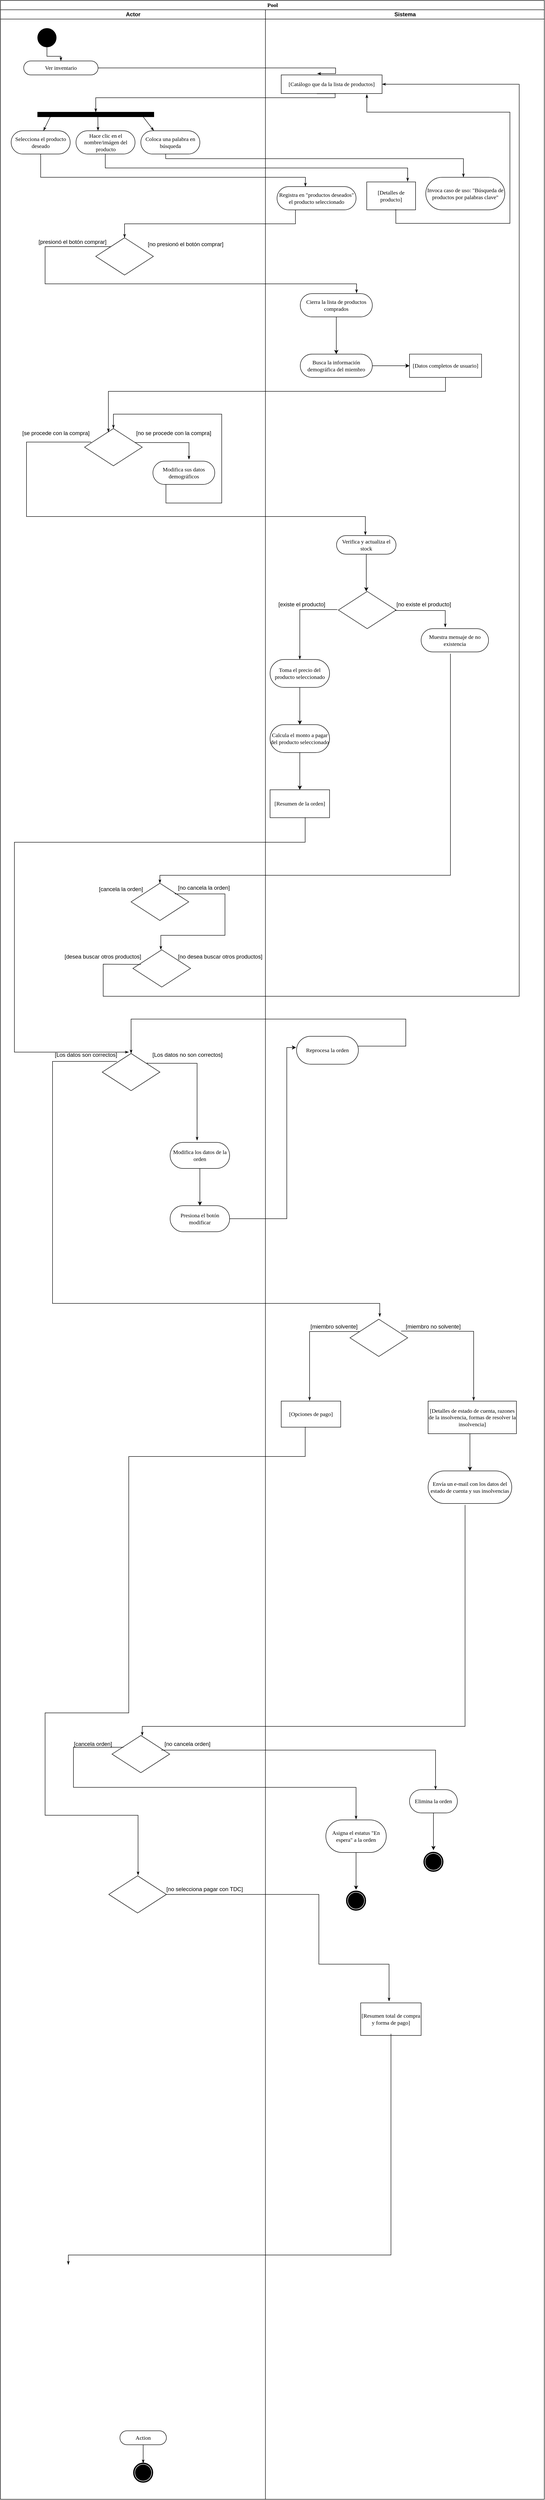 <mxfile version="10.6.8" type="github"><diagram name="Diagrama de actividades" id="0783ab3e-0a74-02c8-0abd-f7b4e66b4bec"><mxGraphModel dx="800" dy="467" grid="1" gridSize="10" guides="1" tooltips="1" connect="1" arrows="1" fold="1" page="1" pageScale="1" pageWidth="850" pageHeight="1100" background="#ffffff" math="0" shadow="0"><root><mxCell id="0"/><mxCell id="1" parent="0"/><mxCell id="1c1d494c118603dd-1" value="Pool" style="swimlane;html=1;childLayout=stackLayout;startSize=20;rounded=0;shadow=0;comic=0;labelBackgroundColor=none;strokeColor=#000000;strokeWidth=1;fillColor=#ffffff;fontFamily=Verdana;fontSize=12;fontColor=#000000;align=center;" parent="1" vertex="1"><mxGeometry x="35" y="20" width="1170" height="5370" as="geometry"/></mxCell><mxCell id="1c1d494c118603dd-28" style="edgeStyle=orthogonalEdgeStyle;rounded=0;html=1;labelBackgroundColor=none;startArrow=none;startFill=0;startSize=5;endArrow=classicThin;endFill=1;endSize=5;jettySize=auto;orthogonalLoop=1;strokeColor=#000000;strokeWidth=1;fontFamily=Verdana;fontSize=12;fontColor=#000000;entryX=0.357;entryY=-0.073;entryDx=0;entryDy=0;entryPerimeter=0;" parent="1c1d494c118603dd-1" source="60571a20871a0731-8" target="3Vn1t5W2pNVtpaapXABg-59" edge="1"><mxGeometry relative="1" as="geometry"><Array as="points"><mxPoint x="721" y="145"/></Array><mxPoint x="505" y="160" as="targetPoint"/></mxGeometry></mxCell><mxCell id="3Vn1t5W2pNVtpaapXABg-62" style="edgeStyle=orthogonalEdgeStyle;rounded=0;html=1;labelBackgroundColor=none;startArrow=none;startFill=0;startSize=5;endArrow=classicThin;endFill=1;endSize=5;jettySize=auto;orthogonalLoop=1;strokeColor=#000000;strokeWidth=1;fontFamily=Verdana;fontSize=12;fontColor=#000000;exitX=0.354;exitY=1.006;exitDx=0;exitDy=0;exitPerimeter=0;entryX=0.5;entryY=0;entryDx=0;entryDy=0;entryPerimeter=0;" edge="1" parent="1c1d494c118603dd-1" source="3Vn1t5W2pNVtpaapXABg-59" target="3Vn1t5W2pNVtpaapXABg-83"><mxGeometry relative="1" as="geometry"><mxPoint x="360" y="200" as="sourcePoint"/><mxPoint x="205" y="229" as="targetPoint"/><Array as="points"><mxPoint x="720" y="209"/><mxPoint x="205" y="209"/></Array></mxGeometry></mxCell><mxCell id="3Vn1t5W2pNVtpaapXABg-92" style="edgeStyle=orthogonalEdgeStyle;rounded=0;html=1;labelBackgroundColor=none;startArrow=none;startFill=0;startSize=5;endArrow=classicThin;endFill=1;endSize=5;jettySize=auto;orthogonalLoop=1;strokeColor=#000000;strokeWidth=1;fontFamily=Verdana;fontSize=12;fontColor=#000000;exitX=0.5;exitY=1;exitDx=0;exitDy=0;" edge="1" parent="1c1d494c118603dd-1" source="3Vn1t5W2pNVtpaapXABg-88"><mxGeometry relative="1" as="geometry"><Array as="points"><mxPoint x="86" y="380"/><mxPoint x="656" y="380"/></Array><mxPoint x="86" y="369.265" as="sourcePoint"/><mxPoint x="656" y="400" as="targetPoint"/></mxGeometry></mxCell><mxCell id="1c1d494c118603dd-4" value="Actor" style="swimlane;html=1;startSize=20;" parent="1c1d494c118603dd-1" vertex="1"><mxGeometry y="20" width="570" height="5350" as="geometry"/></mxCell><mxCell id="1c1d494c118603dd-27" style="edgeStyle=orthogonalEdgeStyle;rounded=0;html=1;labelBackgroundColor=none;startArrow=none;startFill=0;startSize=5;endArrow=classicThin;endFill=1;endSize=5;jettySize=auto;orthogonalLoop=1;strokeColor=#000000;strokeWidth=1;fontFamily=Verdana;fontSize=12;fontColor=#000000;" parent="1c1d494c118603dd-4" source="60571a20871a0731-4" target="60571a20871a0731-8" edge="1"><mxGeometry relative="1" as="geometry"/></mxCell><mxCell id="60571a20871a0731-4" value="" style="ellipse;whiteSpace=wrap;html=1;rounded=0;shadow=0;comic=0;labelBackgroundColor=none;strokeColor=#000000;strokeWidth=1;fillColor=#000000;fontFamily=Verdana;fontSize=12;fontColor=#000000;align=center;" parent="1c1d494c118603dd-4" vertex="1"><mxGeometry x="80" y="40" width="40" height="40" as="geometry"/></mxCell><mxCell id="60571a20871a0731-8" value="Ver inventario" style="rounded=1;whiteSpace=wrap;html=1;shadow=0;comic=0;labelBackgroundColor=none;strokeColor=#000000;strokeWidth=1;fillColor=#ffffff;fontFamily=Verdana;fontSize=12;fontColor=#000000;align=center;arcSize=50;" parent="1c1d494c118603dd-4" vertex="1"><mxGeometry x="50" y="110" width="160" height="30" as="geometry"/></mxCell><mxCell id="3Vn1t5W2pNVtpaapXABg-83" value="" style="whiteSpace=wrap;html=1;rounded=0;shadow=0;comic=0;labelBackgroundColor=none;strokeColor=#000000;strokeWidth=1;fillColor=#000000;fontFamily=Verdana;fontSize=12;fontColor=#000000;align=center;rotation=0;" vertex="1" parent="1c1d494c118603dd-4"><mxGeometry x="80" y="220" width="250" height="10" as="geometry"/></mxCell><mxCell id="3Vn1t5W2pNVtpaapXABg-85" style="edgeStyle=none;rounded=0;html=1;labelBackgroundColor=none;startArrow=none;startFill=0;startSize=5;endArrow=classicThin;endFill=1;endSize=5;jettySize=auto;orthogonalLoop=1;strokeColor=#000000;strokeWidth=1;fontFamily=Verdana;fontSize=12;fontColor=#000000;" edge="1" parent="1c1d494c118603dd-4"><mxGeometry relative="1" as="geometry"><mxPoint x="107.143" y="230" as="sourcePoint"/><mxPoint x="92.5" y="260" as="targetPoint"/></mxGeometry></mxCell><mxCell id="3Vn1t5W2pNVtpaapXABg-86" style="edgeStyle=none;rounded=0;html=1;labelBackgroundColor=none;startArrow=none;startFill=0;startSize=5;endArrow=classicThin;endFill=1;endSize=5;jettySize=auto;orthogonalLoop=1;strokeColor=#000000;strokeWidth=1;fontFamily=Verdana;fontSize=12;fontColor=#000000;" edge="1" parent="1c1d494c118603dd-4"><mxGeometry relative="1" as="geometry"><mxPoint x="209.55" y="230" as="sourcePoint"/><mxPoint x="209.85" y="260" as="targetPoint"/></mxGeometry></mxCell><mxCell id="3Vn1t5W2pNVtpaapXABg-87" style="edgeStyle=none;rounded=0;html=1;labelBackgroundColor=none;startArrow=none;startFill=0;startSize=5;endArrow=classicThin;endFill=1;endSize=5;jettySize=auto;orthogonalLoop=1;strokeColor=#000000;strokeWidth=1;fontFamily=Verdana;fontSize=12;fontColor=#000000;" edge="1" parent="1c1d494c118603dd-4"><mxGeometry relative="1" as="geometry"><mxPoint x="307" y="230" as="sourcePoint"/><mxPoint x="330" y="260" as="targetPoint"/></mxGeometry></mxCell><mxCell id="3Vn1t5W2pNVtpaapXABg-88" value="Selecciona el producto deseado" style="rounded=1;whiteSpace=wrap;html=1;shadow=0;comic=0;labelBackgroundColor=none;strokeColor=#000000;strokeWidth=1;fillColor=#ffffff;fontFamily=Verdana;fontSize=12;fontColor=#000000;align=center;arcSize=50;" vertex="1" parent="1c1d494c118603dd-4"><mxGeometry x="23" y="260" width="127" height="50" as="geometry"/></mxCell><mxCell id="3Vn1t5W2pNVtpaapXABg-90" value="Hace clic en el nombre/imágen del producto" style="rounded=1;whiteSpace=wrap;html=1;shadow=0;comic=0;labelBackgroundColor=none;strokeColor=#000000;strokeWidth=1;fillColor=#ffffff;fontFamily=Verdana;fontSize=12;fontColor=#000000;align=center;arcSize=50;" vertex="1" parent="1c1d494c118603dd-4"><mxGeometry x="162.5" y="260" width="127" height="50" as="geometry"/></mxCell><mxCell id="3Vn1t5W2pNVtpaapXABg-91" value="Coloca una palabra en búsqueda" style="rounded=1;whiteSpace=wrap;html=1;shadow=0;comic=0;labelBackgroundColor=none;strokeColor=#000000;strokeWidth=1;fillColor=#ffffff;fontFamily=Verdana;fontSize=12;fontColor=#000000;align=center;arcSize=50;" vertex="1" parent="1c1d494c118603dd-4"><mxGeometry x="302" y="260" width="127" height="50" as="geometry"/></mxCell><mxCell id="3Vn1t5W2pNVtpaapXABg-94" style="edgeStyle=orthogonalEdgeStyle;rounded=0;html=1;labelBackgroundColor=none;startArrow=none;startFill=0;startSize=5;endArrow=classicThin;endFill=1;endSize=5;jettySize=auto;orthogonalLoop=1;strokeColor=#000000;strokeWidth=1;fontFamily=Verdana;fontSize=12;fontColor=#000000;" edge="1" parent="1c1d494c118603dd-4"><mxGeometry relative="1" as="geometry"><Array as="points"><mxPoint x="225" y="340"/><mxPoint x="876" y="340"/></Array><mxPoint x="225.5" y="309.5" as="sourcePoint"/><mxPoint x="876" y="369" as="targetPoint"/></mxGeometry></mxCell><mxCell id="3Vn1t5W2pNVtpaapXABg-96" style="edgeStyle=orthogonalEdgeStyle;rounded=0;html=1;labelBackgroundColor=none;startArrow=none;startFill=0;startSize=5;endArrow=classicThin;endFill=1;endSize=5;jettySize=auto;orthogonalLoop=1;strokeColor=#000000;strokeWidth=1;fontFamily=Verdana;fontSize=12;fontColor=#000000;" edge="1" parent="1c1d494c118603dd-4"><mxGeometry relative="1" as="geometry"><Array as="points"><mxPoint x="356" y="320"/><mxPoint x="996" y="320"/><mxPoint x="996" y="340"/></Array><mxPoint x="355.5" y="310" as="sourcePoint"/><mxPoint x="996" y="360" as="targetPoint"/></mxGeometry></mxCell><mxCell id="3Vn1t5W2pNVtpaapXABg-101" value="" style="rhombus;whiteSpace=wrap;html=1;rounded=0;" vertex="1" parent="1c1d494c118603dd-4"><mxGeometry x="205" y="490" width="124" height="80" as="geometry"/></mxCell><mxCell id="3Vn1t5W2pNVtpaapXABg-105" style="edgeStyle=orthogonalEdgeStyle;rounded=0;html=1;labelBackgroundColor=none;startArrow=none;startFill=0;startSize=5;endArrow=classicThin;endFill=1;endSize=5;jettySize=auto;orthogonalLoop=1;strokeColor=#000000;strokeWidth=1;fontFamily=Verdana;fontSize=12;fontColor=#000000;exitX=0;exitY=0;exitDx=0;exitDy=0;" edge="1" parent="1c1d494c118603dd-4" source="3Vn1t5W2pNVtpaapXABg-101"><mxGeometry relative="1" as="geometry"><Array as="points"><mxPoint x="96" y="509"/><mxPoint x="96" y="589"/><mxPoint x="766" y="589"/></Array><mxPoint x="13.088" y="533.559" as="sourcePoint"/><mxPoint x="766.069" y="609" as="targetPoint"/></mxGeometry></mxCell><mxCell id="3Vn1t5W2pNVtpaapXABg-106" value="[presionó el botón comprar]" style="text;html=1;resizable=0;points=[];autosize=1;align=left;verticalAlign=top;spacingTop=-4;" vertex="1" parent="1c1d494c118603dd-4"><mxGeometry x="80" y="489" width="160" height="20" as="geometry"/></mxCell><mxCell id="3Vn1t5W2pNVtpaapXABg-115" value="" style="rhombus;whiteSpace=wrap;html=1;rounded=0;" vertex="1" parent="1c1d494c118603dd-4"><mxGeometry x="181" y="900" width="124" height="80" as="geometry"/></mxCell><mxCell id="3Vn1t5W2pNVtpaapXABg-116" style="edgeStyle=orthogonalEdgeStyle;rounded=0;html=1;labelBackgroundColor=none;startArrow=none;startFill=0;startSize=5;endArrow=classicThin;endFill=1;endSize=5;jettySize=auto;orthogonalLoop=1;strokeColor=#000000;strokeWidth=1;fontFamily=Verdana;fontSize=12;fontColor=#000000;" edge="1" parent="1c1d494c118603dd-4"><mxGeometry relative="1" as="geometry"><Array as="points"><mxPoint x="405" y="930.5"/></Array><mxPoint x="289.088" y="930.059" as="sourcePoint"/><mxPoint x="405.559" y="966.529" as="targetPoint"/></mxGeometry></mxCell><mxCell id="3Vn1t5W2pNVtpaapXABg-117" value="[no se procede con la compra]&lt;br&gt;" style="text;html=1;resizable=0;points=[];autosize=1;align=left;verticalAlign=top;spacingTop=-4;" vertex="1" parent="1c1d494c118603dd-4"><mxGeometry x="289.5" y="900" width="180" height="20" as="geometry"/></mxCell><mxCell id="3Vn1t5W2pNVtpaapXABg-118" style="edgeStyle=orthogonalEdgeStyle;rounded=0;html=1;labelBackgroundColor=none;startArrow=none;startFill=0;startSize=5;endArrow=classicThin;endFill=1;endSize=5;jettySize=auto;orthogonalLoop=1;strokeColor=#000000;strokeWidth=1;fontFamily=Verdana;fontSize=12;fontColor=#000000;exitX=0;exitY=0;exitDx=0;exitDy=0;" edge="1" parent="1c1d494c118603dd-4"><mxGeometry relative="1" as="geometry"><Array as="points"><mxPoint x="56" y="929"/><mxPoint x="56" y="1089"/><mxPoint x="785" y="1089"/><mxPoint x="785" y="1129"/></Array><mxPoint x="194.588" y="930.04" as="sourcePoint"/><mxPoint x="785" y="1129" as="targetPoint"/></mxGeometry></mxCell><mxCell id="3Vn1t5W2pNVtpaapXABg-121" value="[se procede con la compra]" style="text;html=1;resizable=0;points=[];autosize=1;align=left;verticalAlign=top;spacingTop=-4;" vertex="1" parent="1c1d494c118603dd-4"><mxGeometry x="45" y="900" width="160" height="20" as="geometry"/></mxCell><mxCell id="3Vn1t5W2pNVtpaapXABg-122" value="Modifica sus datos demográficos" style="rounded=1;whiteSpace=wrap;html=1;shadow=0;comic=0;labelBackgroundColor=none;strokeColor=#000000;strokeWidth=1;fillColor=#ffffff;fontFamily=Verdana;fontSize=12;fontColor=#000000;align=center;arcSize=50;" vertex="1" parent="1c1d494c118603dd-4"><mxGeometry x="328" y="970" width="133" height="50" as="geometry"/></mxCell><mxCell id="3Vn1t5W2pNVtpaapXABg-137" style="edgeStyle=orthogonalEdgeStyle;rounded=0;html=1;labelBackgroundColor=none;startArrow=none;startFill=0;startSize=5;endArrow=classicThin;endFill=1;endSize=5;jettySize=auto;orthogonalLoop=1;strokeColor=#000000;strokeWidth=1;fontFamily=Verdana;fontSize=12;fontColor=#000000;entryX=0.5;entryY=0;entryDx=0;entryDy=0;" edge="1" parent="1c1d494c118603dd-4" target="3Vn1t5W2pNVtpaapXABg-143"><mxGeometry relative="1" as="geometry"><Array as="points"><mxPoint x="644" y="1289"/></Array><mxPoint x="725" y="1289" as="sourcePoint"/><mxPoint x="596" y="1400" as="targetPoint"/></mxGeometry></mxCell><mxCell id="1c1d494c118603dd-19" value="Action" style="rounded=1;whiteSpace=wrap;html=1;shadow=0;comic=0;labelBackgroundColor=none;strokeColor=#000000;strokeWidth=1;fillColor=#ffffff;fontFamily=Verdana;fontSize=12;fontColor=#000000;align=center;arcSize=50;" parent="1c1d494c118603dd-4" vertex="1"><mxGeometry x="257" y="5202.738" width="100" height="30" as="geometry"/></mxCell><mxCell id="60571a20871a0731-5" value="" style="shape=mxgraph.bpmn.shape;html=1;verticalLabelPosition=bottom;labelBackgroundColor=#ffffff;verticalAlign=top;perimeter=ellipsePerimeter;outline=end;symbol=terminate;rounded=0;shadow=0;comic=0;strokeColor=#000000;strokeWidth=1;fillColor=#ffffff;fontFamily=Verdana;fontSize=12;fontColor=#000000;align=center;" parent="1c1d494c118603dd-4" vertex="1"><mxGeometry x="287" y="5272.738" width="40" height="40" as="geometry"/></mxCell><mxCell id="1c1d494c118603dd-45" style="edgeStyle=none;rounded=0;html=1;labelBackgroundColor=none;startArrow=none;startFill=0;startSize=5;endArrow=classicThin;endFill=1;endSize=5;jettySize=auto;orthogonalLoop=1;strokeColor=#000000;strokeWidth=1;fontFamily=Verdana;fontSize=12;fontColor=#000000;" parent="1c1d494c118603dd-4" source="1c1d494c118603dd-19" target="60571a20871a0731-5" edge="1"><mxGeometry relative="1" as="geometry"/></mxCell><mxCell id="3Vn1t5W2pNVtpaapXABg-150" value="" style="rhombus;whiteSpace=wrap;html=1;rounded=0;" vertex="1" parent="1c1d494c118603dd-4"><mxGeometry x="281" y="1877.112" width="124" height="80" as="geometry"/></mxCell><mxCell id="3Vn1t5W2pNVtpaapXABg-152" style="edgeStyle=orthogonalEdgeStyle;rounded=0;html=1;labelBackgroundColor=none;startArrow=none;startFill=0;startSize=5;endArrow=classicThin;endFill=1;endSize=5;jettySize=auto;orthogonalLoop=1;strokeColor=#000000;strokeWidth=1;fontFamily=Verdana;fontSize=12;fontColor=#000000;exitX=-0.005;exitY=1.085;exitDx=0;exitDy=0;exitPerimeter=0;" edge="1" parent="1c1d494c118603dd-4"><mxGeometry relative="1" as="geometry"><Array as="points"><mxPoint x="376" y="1900"/><mxPoint x="483" y="1900"/><mxPoint x="483" y="1989"/><mxPoint x="345" y="1989"/></Array><mxPoint x="375.706" y="1898.54" as="sourcePoint"/><mxPoint x="345" y="2020" as="targetPoint"/></mxGeometry></mxCell><mxCell id="3Vn1t5W2pNVtpaapXABg-153" value="[cancela la orden]" style="text;html=1;resizable=0;points=[];autosize=1;align=left;verticalAlign=top;spacingTop=-4;" vertex="1" parent="1c1d494c118603dd-4"><mxGeometry x="210" y="1880" width="110" height="20" as="geometry"/></mxCell><mxCell id="3Vn1t5W2pNVtpaapXABg-154" value="[no cancela la orden]" style="text;html=1;resizable=0;points=[];autosize=1;align=left;verticalAlign=top;spacingTop=-4;" vertex="1" parent="1c1d494c118603dd-4"><mxGeometry x="380" y="1877" width="130" height="20" as="geometry"/></mxCell><mxCell id="3Vn1t5W2pNVtpaapXABg-155" value="" style="rhombus;whiteSpace=wrap;html=1;rounded=0;" vertex="1" parent="1c1d494c118603dd-4"><mxGeometry x="285" y="2020.112" width="124" height="80" as="geometry"/></mxCell><mxCell id="3Vn1t5W2pNVtpaapXABg-156" style="edgeStyle=orthogonalEdgeStyle;rounded=0;html=1;labelBackgroundColor=none;startArrow=none;startFill=0;startSize=5;endArrow=classicThin;endFill=1;endSize=5;jettySize=auto;orthogonalLoop=1;strokeColor=#000000;strokeWidth=1;fontFamily=Verdana;fontSize=12;fontColor=#000000;entryX=1;entryY=0.5;entryDx=0;entryDy=0;" edge="1" parent="1c1d494c118603dd-4" target="3Vn1t5W2pNVtpaapXABg-59"><mxGeometry relative="1" as="geometry"><Array as="points"><mxPoint x="301" y="2051"/><mxPoint x="221" y="2051"/><mxPoint x="221" y="2120"/><mxPoint x="1116" y="2120"/><mxPoint x="1116" y="160"/></Array><mxPoint x="302" y="2051.54" as="sourcePoint"/><mxPoint x="1100" y="2140" as="targetPoint"/></mxGeometry></mxCell><mxCell id="3Vn1t5W2pNVtpaapXABg-158" value="[desea buscar otros productos]" style="text;html=1;resizable=0;points=[];autosize=1;align=left;verticalAlign=top;spacingTop=-4;" vertex="1" parent="1c1d494c118603dd-4"><mxGeometry x="136" y="2025" width="180" height="20" as="geometry"/></mxCell><mxCell id="3Vn1t5W2pNVtpaapXABg-160" value="" style="rhombus;whiteSpace=wrap;html=1;rounded=0;" vertex="1" parent="1c1d494c118603dd-4"><mxGeometry x="219" y="2242.946" width="124" height="80" as="geometry"/></mxCell><mxCell id="3Vn1t5W2pNVtpaapXABg-161" style="edgeStyle=orthogonalEdgeStyle;rounded=0;html=1;labelBackgroundColor=none;startArrow=none;startFill=0;startSize=5;endArrow=classicThin;endFill=1;endSize=5;jettySize=auto;orthogonalLoop=1;strokeColor=#000000;strokeWidth=1;fontFamily=Verdana;fontSize=12;fontColor=#000000;exitX=-0.005;exitY=1.085;exitDx=0;exitDy=0;exitPerimeter=0;" edge="1" parent="1c1d494c118603dd-4"><mxGeometry relative="1" as="geometry"><Array as="points"><mxPoint x="316" y="2264"/><mxPoint x="423" y="2264"/><mxPoint x="423" y="2384"/></Array><mxPoint x="315.588" y="2262.382" as="sourcePoint"/><mxPoint x="423" y="2430.069" as="targetPoint"/></mxGeometry></mxCell><mxCell id="3Vn1t5W2pNVtpaapXABg-162" style="edgeStyle=orthogonalEdgeStyle;rounded=0;html=1;labelBackgroundColor=none;startArrow=none;startFill=0;startSize=5;endArrow=classicThin;endFill=1;endSize=5;jettySize=auto;orthogonalLoop=1;strokeColor=#000000;strokeWidth=1;fontFamily=Verdana;fontSize=12;fontColor=#000000;exitX=0;exitY=0;exitDx=0;exitDy=0;" edge="1" parent="1c1d494c118603dd-4"><mxGeometry relative="1" as="geometry"><Array as="points"><mxPoint x="112" y="2260"/><mxPoint x="112" y="2780"/></Array><mxPoint x="250.412" y="2260.027" as="sourcePoint"/><mxPoint x="816" y="2809" as="targetPoint"/></mxGeometry></mxCell><mxCell id="3Vn1t5W2pNVtpaapXABg-163" value="[Los datos son correctos]" style="text;html=1;resizable=0;points=[];autosize=1;align=left;verticalAlign=top;spacingTop=-4;" vertex="1" parent="1c1d494c118603dd-4"><mxGeometry x="115" y="2236" width="150" height="20" as="geometry"/></mxCell><mxCell id="3Vn1t5W2pNVtpaapXABg-167" value="" style="edgeStyle=orthogonalEdgeStyle;rounded=0;orthogonalLoop=1;jettySize=auto;html=1;strokeColor=#000000;" edge="1" parent="1c1d494c118603dd-4" source="3Vn1t5W2pNVtpaapXABg-165" target="3Vn1t5W2pNVtpaapXABg-166"><mxGeometry relative="1" as="geometry"/></mxCell><mxCell id="3Vn1t5W2pNVtpaapXABg-165" value="Modifica los datos de la orden" style="rounded=1;whiteSpace=wrap;html=1;shadow=0;comic=0;labelBackgroundColor=none;strokeColor=#000000;strokeWidth=1;fillColor=#ffffff;fontFamily=Verdana;fontSize=12;fontColor=#000000;align=center;arcSize=50;" vertex="1" parent="1c1d494c118603dd-4"><mxGeometry x="365" y="2434" width="128" height="56" as="geometry"/></mxCell><mxCell id="3Vn1t5W2pNVtpaapXABg-166" value="Presiona el botón modificar" style="rounded=1;whiteSpace=wrap;html=1;shadow=0;comic=0;labelBackgroundColor=none;strokeColor=#000000;strokeWidth=1;fillColor=#ffffff;fontFamily=Verdana;fontSize=12;fontColor=#000000;align=center;arcSize=50;" vertex="1" parent="1c1d494c118603dd-4"><mxGeometry x="365" y="2570" width="128" height="56" as="geometry"/></mxCell><mxCell id="3Vn1t5W2pNVtpaapXABg-188" value="" style="rhombus;whiteSpace=wrap;html=1;rounded=0;" vertex="1" parent="1c1d494c118603dd-4"><mxGeometry x="240" y="3708.572" width="124" height="80" as="geometry"/></mxCell><mxCell id="3Vn1t5W2pNVtpaapXABg-189" style="edgeStyle=orthogonalEdgeStyle;rounded=0;html=1;labelBackgroundColor=none;startArrow=none;startFill=0;startSize=5;endArrow=classicThin;endFill=1;endSize=5;jettySize=auto;orthogonalLoop=1;strokeColor=#000000;strokeWidth=1;fontFamily=Verdana;fontSize=12;fontColor=#000000;exitX=0.172;exitY=0.331;exitDx=0;exitDy=0;exitPerimeter=0;" edge="1" parent="1c1d494c118603dd-4"><mxGeometry relative="1" as="geometry"><Array as="points"><mxPoint x="157" y="3734"/><mxPoint x="157" y="3820"/><mxPoint x="765" y="3820"/><mxPoint x="765" y="3849"/></Array><mxPoint x="264.735" y="3733.837" as="sourcePoint"/><mxPoint x="765" y="3889" as="targetPoint"/></mxGeometry></mxCell><mxCell id="3Vn1t5W2pNVtpaapXABg-201" value="" style="rhombus;whiteSpace=wrap;html=1;rounded=0;" vertex="1" parent="1c1d494c118603dd-4"><mxGeometry x="233" y="4010.072" width="124" height="80" as="geometry"/></mxCell><mxCell id="3Vn1t5W2pNVtpaapXABg-147" style="edgeStyle=orthogonalEdgeStyle;rounded=0;html=1;labelBackgroundColor=none;startArrow=none;startFill=0;startSize=5;endArrow=classicThin;endFill=1;endSize=5;jettySize=auto;orthogonalLoop=1;strokeColor=#000000;strokeWidth=1;fontFamily=Verdana;fontSize=12;fontColor=#000000;exitX=0.435;exitY=1.076;exitDx=0;exitDy=0;exitPerimeter=0;entryX=0.5;entryY=0;entryDx=0;entryDy=0;" edge="1" parent="1c1d494c118603dd-1" source="3Vn1t5W2pNVtpaapXABg-141" target="3Vn1t5W2pNVtpaapXABg-150"><mxGeometry relative="1" as="geometry"><Array as="points"><mxPoint x="969" y="1880"/><mxPoint x="343" y="1880"/></Array><mxPoint x="1020" y="1470.471" as="sourcePoint"/><mxPoint x="385" y="1880" as="targetPoint"/></mxGeometry></mxCell><mxCell id="3Vn1t5W2pNVtpaapXABg-168" value="" style="edgeStyle=orthogonalEdgeStyle;rounded=0;orthogonalLoop=1;jettySize=auto;html=1;strokeColor=#000000;" edge="1" parent="1c1d494c118603dd-1" source="3Vn1t5W2pNVtpaapXABg-166"><mxGeometry relative="1" as="geometry"><mxPoint x="636" y="2250.07" as="targetPoint"/><Array as="points"><mxPoint x="616" y="2618"/></Array></mxGeometry></mxCell><mxCell id="3Vn1t5W2pNVtpaapXABg-173" style="edgeStyle=orthogonalEdgeStyle;rounded=0;html=1;labelBackgroundColor=none;startArrow=none;startFill=0;startSize=5;endArrow=classicThin;endFill=1;endSize=5;jettySize=auto;orthogonalLoop=1;strokeColor=#000000;strokeWidth=1;fontFamily=Verdana;fontSize=12;fontColor=#000000;entryX=0.5;entryY=0;entryDx=0;entryDy=0;exitX=0.962;exitY=0.352;exitDx=0;exitDy=0;exitPerimeter=0;" edge="1" parent="1c1d494c118603dd-1" source="3Vn1t5W2pNVtpaapXABg-170" target="3Vn1t5W2pNVtpaapXABg-160"><mxGeometry relative="1" as="geometry"><Array as="points"><mxPoint x="872" y="2247"/><mxPoint x="872" y="2189"/><mxPoint x="281" y="2189"/></Array><mxPoint x="779.5" y="2247" as="sourcePoint"/><mxPoint x="268.5" y="2205" as="targetPoint"/></mxGeometry></mxCell><mxCell id="1c1d494c118603dd-3" value="Sistema&lt;br&gt;" style="swimlane;html=1;startSize=20;" parent="1c1d494c118603dd-1" vertex="1"><mxGeometry x="570" y="20" width="600" height="5350" as="geometry"/></mxCell><mxCell id="3Vn1t5W2pNVtpaapXABg-59" value="[Catálogo que da la lista de productos]" style="rounded=0;whiteSpace=wrap;html=1;shadow=0;comic=0;labelBackgroundColor=none;strokeColor=#000000;strokeWidth=1;fillColor=#ffffff;fontFamily=Verdana;fontSize=12;fontColor=#000000;align=center;arcSize=50;" vertex="1" parent="1c1d494c118603dd-3"><mxGeometry x="34" y="140" width="217" height="40" as="geometry"/></mxCell><mxCell id="3Vn1t5W2pNVtpaapXABg-93" value="Registra en &quot;productos deseados&quot; el producto seleccionado" style="rounded=1;whiteSpace=wrap;html=1;shadow=0;comic=0;labelBackgroundColor=none;strokeColor=#000000;strokeWidth=1;fillColor=#ffffff;fontFamily=Verdana;fontSize=12;fontColor=#000000;align=center;arcSize=50;" vertex="1" parent="1c1d494c118603dd-3"><mxGeometry x="25" y="380" width="170" height="50" as="geometry"/></mxCell><mxCell id="3Vn1t5W2pNVtpaapXABg-95" value="Invoca caso de uso: &quot;Búsqueda de productos por palabras clave&quot;" style="rounded=1;whiteSpace=wrap;html=1;shadow=0;comic=0;labelBackgroundColor=none;strokeColor=#000000;strokeWidth=1;fillColor=#ffffff;fontFamily=Verdana;fontSize=12;fontColor=#000000;align=center;arcSize=50;" vertex="1" parent="1c1d494c118603dd-3"><mxGeometry x="345" y="360" width="170" height="70" as="geometry"/></mxCell><mxCell id="3Vn1t5W2pNVtpaapXABg-97" value="[Detalles de producto]" style="rounded=0;whiteSpace=wrap;html=1;shadow=0;comic=0;labelBackgroundColor=none;strokeColor=#000000;strokeWidth=1;fillColor=#ffffff;fontFamily=Verdana;fontSize=12;fontColor=#000000;align=center;arcSize=50;" vertex="1" parent="1c1d494c118603dd-3"><mxGeometry x="218" y="370" width="105" height="60" as="geometry"/></mxCell><mxCell id="3Vn1t5W2pNVtpaapXABg-100" style="edgeStyle=orthogonalEdgeStyle;rounded=0;html=1;labelBackgroundColor=none;startArrow=none;startFill=0;startSize=5;endArrow=classicThin;endFill=1;endSize=5;jettySize=auto;orthogonalLoop=1;strokeColor=#000000;strokeWidth=1;fontFamily=Verdana;fontSize=12;fontColor=#000000;entryX=0.5;entryY=0;entryDx=0;entryDy=0;" edge="1" parent="1c1d494c118603dd-3" target="3Vn1t5W2pNVtpaapXABg-101"><mxGeometry relative="1" as="geometry"><Array as="points"><mxPoint x="64" y="460"/><mxPoint x="-303" y="460"/></Array><mxPoint x="64.569" y="429.971" as="sourcePoint"/><mxPoint x="-345" y="489" as="targetPoint"/></mxGeometry></mxCell><mxCell id="3Vn1t5W2pNVtpaapXABg-109" value="" style="edgeStyle=orthogonalEdgeStyle;rounded=0;orthogonalLoop=1;jettySize=auto;html=1;" edge="1" parent="1c1d494c118603dd-3" source="3Vn1t5W2pNVtpaapXABg-107" target="3Vn1t5W2pNVtpaapXABg-108"><mxGeometry relative="1" as="geometry"/></mxCell><mxCell id="3Vn1t5W2pNVtpaapXABg-107" value="Cierra la lista de productos comprados" style="rounded=1;whiteSpace=wrap;html=1;shadow=0;comic=0;labelBackgroundColor=none;strokeColor=#000000;strokeWidth=1;fillColor=#ffffff;fontFamily=Verdana;fontSize=12;fontColor=#000000;align=center;arcSize=50;" vertex="1" parent="1c1d494c118603dd-3"><mxGeometry x="75" y="610" width="155" height="50" as="geometry"/></mxCell><mxCell id="3Vn1t5W2pNVtpaapXABg-111" value="" style="edgeStyle=orthogonalEdgeStyle;rounded=0;orthogonalLoop=1;jettySize=auto;html=1;" edge="1" parent="1c1d494c118603dd-3" source="3Vn1t5W2pNVtpaapXABg-108" target="3Vn1t5W2pNVtpaapXABg-110"><mxGeometry relative="1" as="geometry"/></mxCell><mxCell id="3Vn1t5W2pNVtpaapXABg-108" value="Busca la información demográfica del miembro" style="rounded=1;whiteSpace=wrap;html=1;shadow=0;comic=0;labelBackgroundColor=none;strokeColor=#000000;strokeWidth=1;fillColor=#ffffff;fontFamily=Verdana;fontSize=12;fontColor=#000000;align=center;arcSize=50;" vertex="1" parent="1c1d494c118603dd-3"><mxGeometry x="75" y="740" width="155" height="50" as="geometry"/></mxCell><mxCell id="3Vn1t5W2pNVtpaapXABg-110" value="[Datos completos de usuario]" style="rounded=0;whiteSpace=wrap;html=1;shadow=0;comic=0;labelBackgroundColor=none;strokeColor=#000000;strokeWidth=1;fillColor=#ffffff;fontFamily=Verdana;fontSize=12;fontColor=#000000;align=center;arcSize=50;" vertex="1" parent="1c1d494c118603dd-3"><mxGeometry x="310" y="740" width="155" height="50" as="geometry"/></mxCell><mxCell id="3Vn1t5W2pNVtpaapXABg-114" style="edgeStyle=orthogonalEdgeStyle;rounded=0;html=1;labelBackgroundColor=none;startArrow=none;startFill=0;startSize=5;endArrow=classicThin;endFill=1;endSize=5;jettySize=auto;orthogonalLoop=1;strokeColor=#000000;strokeWidth=1;fontFamily=Verdana;fontSize=12;fontColor=#000000;entryX=0.413;entryY=0.098;entryDx=0;entryDy=0;entryPerimeter=0;" edge="1" parent="1c1d494c118603dd-3" target="3Vn1t5W2pNVtpaapXABg-115"><mxGeometry relative="1" as="geometry"><Array as="points"><mxPoint x="388" y="820"/><mxPoint x="-338" y="820"/></Array><mxPoint x="387.412" y="789.971" as="sourcePoint"/><mxPoint x="-365" y="900" as="targetPoint"/></mxGeometry></mxCell><mxCell id="3Vn1t5W2pNVtpaapXABg-123" style="edgeStyle=orthogonalEdgeStyle;rounded=0;html=1;labelBackgroundColor=none;startArrow=none;startFill=0;startSize=5;endArrow=classicThin;endFill=1;endSize=5;jettySize=auto;orthogonalLoop=1;strokeColor=#000000;strokeWidth=1;fontFamily=Verdana;fontSize=12;fontColor=#000000;entryX=0.5;entryY=0;entryDx=0;entryDy=0;" edge="1" parent="1c1d494c118603dd-3" target="3Vn1t5W2pNVtpaapXABg-115"><mxGeometry relative="1" as="geometry"><Array as="points"><mxPoint x="-214" y="1060"/><mxPoint x="-94" y="1060"/><mxPoint x="-94" y="869"/><mxPoint x="-327" y="869"/></Array><mxPoint x="-214" y="1020" as="sourcePoint"/><mxPoint x="-254" y="889" as="targetPoint"/></mxGeometry></mxCell><mxCell id="3Vn1t5W2pNVtpaapXABg-126" value="" style="edgeStyle=orthogonalEdgeStyle;rounded=0;orthogonalLoop=1;jettySize=auto;html=1;" edge="1" parent="1c1d494c118603dd-3" source="3Vn1t5W2pNVtpaapXABg-124"><mxGeometry relative="1" as="geometry"><mxPoint x="217" y="1250" as="targetPoint"/></mxGeometry></mxCell><mxCell id="3Vn1t5W2pNVtpaapXABg-124" value="Verifica y actualiza el stock" style="rounded=1;whiteSpace=wrap;html=1;shadow=0;comic=0;labelBackgroundColor=none;strokeColor=#000000;strokeWidth=1;fillColor=#ffffff;fontFamily=Verdana;fontSize=12;fontColor=#000000;align=center;arcSize=50;" vertex="1" parent="1c1d494c118603dd-3"><mxGeometry x="153" y="1130" width="128" height="40" as="geometry"/></mxCell><mxCell id="3Vn1t5W2pNVtpaapXABg-136" value="" style="rhombus;whiteSpace=wrap;html=1;rounded=0;" vertex="1" parent="1c1d494c118603dd-3"><mxGeometry x="157" y="1250" width="124" height="80" as="geometry"/></mxCell><mxCell id="3Vn1t5W2pNVtpaapXABg-139" style="edgeStyle=orthogonalEdgeStyle;rounded=0;html=1;labelBackgroundColor=none;startArrow=none;startFill=0;startSize=5;endArrow=classicThin;endFill=1;endSize=5;jettySize=auto;orthogonalLoop=1;strokeColor=#000000;strokeWidth=1;fontFamily=Verdana;fontSize=12;fontColor=#000000;exitX=-0.005;exitY=1.085;exitDx=0;exitDy=0;exitPerimeter=0;" edge="1" parent="1c1d494c118603dd-3" source="3Vn1t5W2pNVtpaapXABg-140"><mxGeometry relative="1" as="geometry"><Array as="points"><mxPoint x="280" y="1291"/><mxPoint x="387" y="1291"/></Array><mxPoint x="286" y="1291" as="sourcePoint"/><mxPoint x="386.904" y="1327.118" as="targetPoint"/></mxGeometry></mxCell><mxCell id="3Vn1t5W2pNVtpaapXABg-140" value="[no existe el producto]&lt;br&gt;" style="text;html=1;resizable=0;points=[];autosize=1;align=left;verticalAlign=top;spacingTop=-4;" vertex="1" parent="1c1d494c118603dd-3"><mxGeometry x="280" y="1268" width="130" height="20" as="geometry"/></mxCell><mxCell id="3Vn1t5W2pNVtpaapXABg-141" value="Muestra mensaje de no existencia" style="rounded=1;whiteSpace=wrap;html=1;shadow=0;comic=0;labelBackgroundColor=none;strokeColor=#000000;strokeWidth=1;fillColor=#ffffff;fontFamily=Verdana;fontSize=12;fontColor=#000000;align=center;arcSize=50;" vertex="1" parent="1c1d494c118603dd-3"><mxGeometry x="335" y="1330" width="145" height="50" as="geometry"/></mxCell><mxCell id="3Vn1t5W2pNVtpaapXABg-143" value="Toma el precio del producto seleccionado" style="rounded=1;whiteSpace=wrap;html=1;shadow=0;comic=0;labelBackgroundColor=none;strokeColor=#000000;strokeWidth=1;fillColor=#ffffff;fontFamily=Verdana;fontSize=12;fontColor=#000000;align=center;arcSize=50;" vertex="1" parent="1c1d494c118603dd-3"><mxGeometry x="10" y="1396.222" width="128" height="60" as="geometry"/></mxCell><mxCell id="3Vn1t5W2pNVtpaapXABg-149" value="" style="edgeStyle=orthogonalEdgeStyle;rounded=0;orthogonalLoop=1;jettySize=auto;html=1;strokeColor=#000000;" edge="1" parent="1c1d494c118603dd-3" source="3Vn1t5W2pNVtpaapXABg-144" target="3Vn1t5W2pNVtpaapXABg-148"><mxGeometry relative="1" as="geometry"/></mxCell><mxCell id="3Vn1t5W2pNVtpaapXABg-144" value="Calcula el monto a pagar del producto seleccionado" style="rounded=1;whiteSpace=wrap;html=1;shadow=0;comic=0;labelBackgroundColor=none;strokeColor=#000000;strokeWidth=1;fillColor=#ffffff;fontFamily=Verdana;fontSize=12;fontColor=#000000;align=center;arcSize=50;" vertex="1" parent="1c1d494c118603dd-3"><mxGeometry x="10" y="1536.222" width="128" height="60" as="geometry"/></mxCell><mxCell id="3Vn1t5W2pNVtpaapXABg-148" value="[Resumen de la orden]" style="rounded=0;whiteSpace=wrap;html=1;shadow=0;comic=0;labelBackgroundColor=none;strokeColor=#000000;strokeWidth=1;fillColor=#ffffff;fontFamily=Verdana;fontSize=12;fontColor=#000000;align=center;arcSize=50;" vertex="1" parent="1c1d494c118603dd-3"><mxGeometry x="10" y="1676.222" width="128" height="60" as="geometry"/></mxCell><mxCell id="3Vn1t5W2pNVtpaapXABg-142" value="" style="edgeStyle=orthogonalEdgeStyle;rounded=0;orthogonalLoop=1;jettySize=auto;html=1;" edge="1" parent="1c1d494c118603dd-3" source="3Vn1t5W2pNVtpaapXABg-143" target="3Vn1t5W2pNVtpaapXABg-144"><mxGeometry relative="1" as="geometry"/></mxCell><mxCell id="3Vn1t5W2pNVtpaapXABg-170" value="Reprocesa la orden" style="rounded=1;whiteSpace=wrap;html=1;shadow=0;comic=0;labelBackgroundColor=none;strokeColor=#000000;strokeWidth=1;fillColor=#ffffff;fontFamily=Verdana;fontSize=12;fontColor=#000000;align=center;arcSize=50;" vertex="1" parent="1c1d494c118603dd-3"><mxGeometry x="67" y="2206" width="133" height="60" as="geometry"/></mxCell><mxCell id="3Vn1t5W2pNVtpaapXABg-175" style="edgeStyle=orthogonalEdgeStyle;rounded=0;html=1;labelBackgroundColor=none;startArrow=none;startFill=0;startSize=5;endArrow=classicThin;endFill=1;endSize=5;jettySize=auto;orthogonalLoop=1;strokeColor=#000000;strokeWidth=1;fontFamily=Verdana;fontSize=12;fontColor=#000000;exitX=0.435;exitY=1.076;exitDx=0;exitDy=0;exitPerimeter=0;" edge="1" parent="1c1d494c118603dd-3"><mxGeometry relative="1" as="geometry"><Array as="points"><mxPoint x="86" y="1789"/><mxPoint x="-540" y="1789"/></Array><mxPoint x="85.529" y="1735.658" as="sourcePoint"/><mxPoint x="-294" y="2240" as="targetPoint"/></mxGeometry></mxCell><mxCell id="3Vn1t5W2pNVtpaapXABg-176" value="" style="rhombus;whiteSpace=wrap;html=1;rounded=0;" vertex="1" parent="1c1d494c118603dd-3"><mxGeometry x="182" y="2814.016" width="124" height="80" as="geometry"/></mxCell><mxCell id="3Vn1t5W2pNVtpaapXABg-177" style="edgeStyle=orthogonalEdgeStyle;rounded=0;html=1;labelBackgroundColor=none;startArrow=none;startFill=0;startSize=5;endArrow=classicThin;endFill=1;endSize=5;jettySize=auto;orthogonalLoop=1;strokeColor=#000000;strokeWidth=1;fontFamily=Verdana;fontSize=12;fontColor=#000000;exitX=0.172;exitY=0.331;exitDx=0;exitDy=0;exitPerimeter=0;" edge="1" parent="1c1d494c118603dd-3" source="3Vn1t5W2pNVtpaapXABg-176"><mxGeometry relative="1" as="geometry"><Array as="points"><mxPoint x="95" y="2840"/></Array><mxPoint x="195" y="2840" as="sourcePoint"/><mxPoint x="95" y="2989" as="targetPoint"/></mxGeometry></mxCell><mxCell id="3Vn1t5W2pNVtpaapXABg-179" style="edgeStyle=orthogonalEdgeStyle;rounded=0;html=1;labelBackgroundColor=none;startArrow=none;startFill=0;startSize=5;endArrow=classicThin;endFill=1;endSize=5;jettySize=auto;orthogonalLoop=1;strokeColor=#000000;strokeWidth=1;fontFamily=Verdana;fontSize=12;fontColor=#000000;exitX=0.888;exitY=0.318;exitDx=0;exitDy=0;exitPerimeter=0;" edge="1" parent="1c1d494c118603dd-3" source="3Vn1t5W2pNVtpaapXABg-176"><mxGeometry relative="1" as="geometry"><Array as="points"><mxPoint x="293" y="2840"/><mxPoint x="448" y="2840"/><mxPoint x="448" y="2980"/></Array><mxPoint x="306.235" y="2831.059" as="sourcePoint"/><mxPoint x="448" y="2989" as="targetPoint"/></mxGeometry></mxCell><mxCell id="3Vn1t5W2pNVtpaapXABg-181" value="[miembro no solvente]" style="text;html=1;resizable=0;points=[];autosize=1;align=left;verticalAlign=top;spacingTop=-4;" vertex="1" parent="1c1d494c118603dd-3"><mxGeometry x="300" y="2820" width="130" height="20" as="geometry"/></mxCell><mxCell id="3Vn1t5W2pNVtpaapXABg-182" value="[Opciones de pago]" style="rounded=0;whiteSpace=wrap;html=1;shadow=0;comic=0;labelBackgroundColor=none;strokeColor=#000000;strokeWidth=1;fillColor=#ffffff;fontFamily=Verdana;fontSize=12;fontColor=#000000;align=center;arcSize=50;" vertex="1" parent="1c1d494c118603dd-3"><mxGeometry x="34" y="2990" width="128" height="56" as="geometry"/></mxCell><mxCell id="3Vn1t5W2pNVtpaapXABg-185" value="" style="edgeStyle=orthogonalEdgeStyle;rounded=0;orthogonalLoop=1;jettySize=auto;html=1;strokeColor=#000000;" edge="1" parent="1c1d494c118603dd-3" source="3Vn1t5W2pNVtpaapXABg-183" target="3Vn1t5W2pNVtpaapXABg-184"><mxGeometry relative="1" as="geometry"><Array as="points"><mxPoint x="440" y="3080"/><mxPoint x="440" y="3080"/></Array></mxGeometry></mxCell><mxCell id="3Vn1t5W2pNVtpaapXABg-183" value="[Detalles de estado de cuenta, razones de la insolvencia, formas de resolver la insolvencia]" style="rounded=0;whiteSpace=wrap;html=1;shadow=0;comic=0;labelBackgroundColor=none;strokeColor=#000000;strokeWidth=1;fillColor=#ffffff;fontFamily=Verdana;fontSize=12;fontColor=#000000;align=center;arcSize=50;" vertex="1" parent="1c1d494c118603dd-3"><mxGeometry x="350" y="2990" width="190" height="70" as="geometry"/></mxCell><mxCell id="3Vn1t5W2pNVtpaapXABg-184" value="Envía un e-mail con los datos del estado de cuenta y sus insolvencias" style="rounded=1;whiteSpace=wrap;html=1;shadow=0;comic=0;labelBackgroundColor=none;strokeColor=#000000;strokeWidth=1;fillColor=#ffffff;fontFamily=Verdana;fontSize=12;fontColor=#000000;align=center;arcSize=50;" vertex="1" parent="1c1d494c118603dd-3"><mxGeometry x="350" y="3140" width="180" height="70" as="geometry"/></mxCell><mxCell id="3Vn1t5W2pNVtpaapXABg-186" style="edgeStyle=orthogonalEdgeStyle;rounded=0;html=1;labelBackgroundColor=none;startArrow=none;startFill=0;startSize=5;endArrow=classicThin;endFill=1;endSize=5;jettySize=auto;orthogonalLoop=1;strokeColor=#000000;strokeWidth=1;fontFamily=Verdana;fontSize=12;fontColor=#000000;exitX=0.435;exitY=1.076;exitDx=0;exitDy=0;exitPerimeter=0;" edge="1" parent="1c1d494c118603dd-3"><mxGeometry relative="1" as="geometry"><Array as="points"><mxPoint x="429" y="3689"/><mxPoint x="-265" y="3689"/></Array><mxPoint x="429.529" y="3213.171" as="sourcePoint"/><mxPoint x="-265" y="3709" as="targetPoint"/></mxGeometry></mxCell><mxCell id="3Vn1t5W2pNVtpaapXABg-187" style="edgeStyle=orthogonalEdgeStyle;rounded=0;html=1;labelBackgroundColor=none;startArrow=none;startFill=0;startSize=5;endArrow=classicThin;endFill=1;endSize=5;jettySize=auto;orthogonalLoop=1;strokeColor=#000000;strokeWidth=1;fontFamily=Verdana;fontSize=12;fontColor=#000000;exitX=0.435;exitY=1.076;exitDx=0;exitDy=0;exitPerimeter=0;" edge="1" parent="1c1d494c118603dd-3"><mxGeometry relative="1" as="geometry"><Array as="points"><mxPoint x="86" y="3109"/><mxPoint x="-294" y="3109"/><mxPoint x="-294" y="3660"/><mxPoint x="-474" y="3660"/><mxPoint x="-474" y="3880"/><mxPoint x="-274" y="3880"/></Array><mxPoint x="85.618" y="3045.291" as="sourcePoint"/><mxPoint x="-274" y="4009" as="targetPoint"/></mxGeometry></mxCell><mxCell id="3Vn1t5W2pNVtpaapXABg-190" style="edgeStyle=orthogonalEdgeStyle;rounded=0;html=1;labelBackgroundColor=none;startArrow=none;startFill=0;startSize=5;endArrow=classicThin;endFill=1;endSize=5;jettySize=auto;orthogonalLoop=1;strokeColor=#000000;strokeWidth=1;fontFamily=Verdana;fontSize=12;fontColor=#000000;" edge="1" parent="1c1d494c118603dd-3"><mxGeometry relative="1" as="geometry"><Array as="points"><mxPoint x="366" y="3740"/></Array><mxPoint x="-224" y="3740" as="sourcePoint"/><mxPoint x="366" y="3825" as="targetPoint"/></mxGeometry></mxCell><mxCell id="3Vn1t5W2pNVtpaapXABg-199" value="" style="edgeStyle=orthogonalEdgeStyle;rounded=0;orthogonalLoop=1;jettySize=auto;html=1;strokeColor=#000000;" edge="1" parent="1c1d494c118603dd-3" source="3Vn1t5W2pNVtpaapXABg-193"><mxGeometry relative="1" as="geometry"><mxPoint x="361.5" y="3955" as="targetPoint"/></mxGeometry></mxCell><mxCell id="3Vn1t5W2pNVtpaapXABg-193" value="Elimina la orden" style="rounded=1;whiteSpace=wrap;html=1;shadow=0;comic=0;labelBackgroundColor=none;strokeColor=#000000;strokeWidth=1;fillColor=#ffffff;fontFamily=Verdana;fontSize=12;fontColor=#000000;align=center;arcSize=50;" vertex="1" parent="1c1d494c118603dd-3"><mxGeometry x="310" y="3825" width="103" height="50" as="geometry"/></mxCell><mxCell id="3Vn1t5W2pNVtpaapXABg-196" value="" style="edgeStyle=orthogonalEdgeStyle;rounded=0;orthogonalLoop=1;jettySize=auto;html=1;strokeColor=#000000;" edge="1" parent="1c1d494c118603dd-3" source="3Vn1t5W2pNVtpaapXABg-194"><mxGeometry relative="1" as="geometry"><mxPoint x="195" y="4040" as="targetPoint"/></mxGeometry></mxCell><mxCell id="3Vn1t5W2pNVtpaapXABg-194" value="Asigna el estatus &quot;En espera&quot; a la orden" style="rounded=1;whiteSpace=wrap;html=1;shadow=0;comic=0;labelBackgroundColor=none;strokeColor=#000000;strokeWidth=1;fillColor=#ffffff;fontFamily=Verdana;fontSize=12;fontColor=#000000;align=center;arcSize=50;" vertex="1" parent="1c1d494c118603dd-3"><mxGeometry x="130" y="3890" width="130" height="70" as="geometry"/></mxCell><mxCell id="3Vn1t5W2pNVtpaapXABg-197" value="" style="shape=mxgraph.bpmn.shape;html=1;verticalLabelPosition=bottom;labelBackgroundColor=#ffffff;verticalAlign=top;perimeter=ellipsePerimeter;outline=end;symbol=terminate;rounded=0;shadow=0;comic=0;strokeColor=#000000;strokeWidth=1;fillColor=#ffffff;fontFamily=Verdana;fontSize=12;fontColor=#000000;align=center;" vertex="1" parent="1c1d494c118603dd-3"><mxGeometry x="175" y="4043.487" width="40" height="40" as="geometry"/></mxCell><mxCell id="3Vn1t5W2pNVtpaapXABg-200" value="" style="shape=mxgraph.bpmn.shape;html=1;verticalLabelPosition=bottom;labelBackgroundColor=#ffffff;verticalAlign=top;perimeter=ellipsePerimeter;outline=end;symbol=terminate;rounded=0;shadow=0;comic=0;strokeColor=#000000;strokeWidth=1;fillColor=#ffffff;fontFamily=Verdana;fontSize=12;fontColor=#000000;align=center;" vertex="1" parent="1c1d494c118603dd-3"><mxGeometry x="341.5" y="3959.987" width="40" height="40" as="geometry"/></mxCell><mxCell id="3Vn1t5W2pNVtpaapXABg-203" style="edgeStyle=orthogonalEdgeStyle;rounded=0;html=1;labelBackgroundColor=none;startArrow=none;startFill=0;startSize=5;endArrow=classicThin;endFill=1;endSize=5;jettySize=auto;orthogonalLoop=1;strokeColor=#000000;strokeWidth=1;fontFamily=Verdana;fontSize=12;fontColor=#000000;exitX=1;exitY=0.5;exitDx=0;exitDy=0;" edge="1" parent="1c1d494c118603dd-3" source="3Vn1t5W2pNVtpaapXABg-201"><mxGeometry relative="1" as="geometry"><Array as="points"><mxPoint x="115" y="4051"/><mxPoint x="115" y="4200"/></Array><mxPoint x="-194" y="4069" as="sourcePoint"/><mxPoint x="266" y="4280" as="targetPoint"/></mxGeometry></mxCell><mxCell id="3Vn1t5W2pNVtpaapXABg-205" value="[Resumen total de compra y forma de pago]" style="rounded=0;whiteSpace=wrap;html=1;shadow=0;comic=0;labelBackgroundColor=none;strokeColor=#000000;strokeWidth=1;fillColor=#ffffff;fontFamily=Verdana;fontSize=12;fontColor=#000000;align=center;arcSize=50;" vertex="1" parent="1c1d494c118603dd-3"><mxGeometry x="205" y="4283.209" width="130" height="70" as="geometry"/></mxCell><mxCell id="3Vn1t5W2pNVtpaapXABg-208" style="edgeStyle=orthogonalEdgeStyle;rounded=0;html=1;labelBackgroundColor=none;startArrow=none;startFill=0;startSize=5;endArrow=classicThin;endFill=1;endSize=5;jettySize=auto;orthogonalLoop=1;strokeColor=#000000;strokeWidth=1;fontFamily=Verdana;fontSize=12;fontColor=#000000;exitX=0.435;exitY=1.076;exitDx=0;exitDy=0;exitPerimeter=0;" edge="1" parent="1c1d494c118603dd-3"><mxGeometry relative="1" as="geometry"><Array as="points"><mxPoint x="270" y="4825"/><mxPoint x="-424" y="4825"/></Array><mxPoint x="270.118" y="4349.57" as="sourcePoint"/><mxPoint x="-424" y="4846.04" as="targetPoint"/></mxGeometry></mxCell><mxCell id="3Vn1t5W2pNVtpaapXABg-104" value="[no presionó el botón comprar]&lt;br&gt;&lt;br&gt;" style="text;html=1;resizable=0;points=[];autosize=1;align=left;verticalAlign=top;spacingTop=-4;" vertex="1" parent="1"><mxGeometry x="350" y="534" width="180" height="30" as="geometry"/></mxCell><mxCell id="3Vn1t5W2pNVtpaapXABg-138" value="[existe el producto]" style="text;html=1;resizable=0;points=[];autosize=1;align=left;verticalAlign=top;spacingTop=-4;" vertex="1" parent="1"><mxGeometry x="631" y="1308" width="120" height="20" as="geometry"/></mxCell><mxCell id="3Vn1t5W2pNVtpaapXABg-159" value="[no desea buscar otros productos]" style="text;html=1;resizable=0;points=[];autosize=1;align=left;verticalAlign=top;spacingTop=-4;" vertex="1" parent="1"><mxGeometry x="415" y="2065" width="200" height="20" as="geometry"/></mxCell><mxCell id="3Vn1t5W2pNVtpaapXABg-164" value="[Los datos no son correctos]" style="text;html=1;resizable=0;points=[];autosize=1;align=left;verticalAlign=top;spacingTop=-4;" vertex="1" parent="1"><mxGeometry x="360" y="2276" width="170" height="20" as="geometry"/></mxCell><mxCell id="3Vn1t5W2pNVtpaapXABg-178" style="edgeStyle=orthogonalEdgeStyle;rounded=0;html=1;labelBackgroundColor=none;startArrow=none;startFill=0;startSize=5;endArrow=classicThin;endFill=1;endSize=5;jettySize=auto;orthogonalLoop=1;strokeColor=#000000;strokeWidth=1;fontFamily=Verdana;fontSize=12;fontColor=#000000;entryX=0.849;entryY=1.042;entryDx=0;entryDy=0;entryPerimeter=0;" edge="1" parent="1" target="3Vn1t5W2pNVtpaapXABg-59"><mxGeometry relative="1" as="geometry"><Array as="points"><mxPoint x="886" y="499"/><mxPoint x="1131" y="499"/><mxPoint x="1131" y="260"/><mxPoint x="824" y="260"/></Array><mxPoint x="885.556" y="468.471" as="sourcePoint"/><mxPoint x="911" y="249" as="targetPoint"/></mxGeometry></mxCell><mxCell id="3Vn1t5W2pNVtpaapXABg-180" value="[miembro solvente]" style="text;html=1;resizable=0;points=[];autosize=1;align=left;verticalAlign=top;spacingTop=-4;" vertex="1" parent="1"><mxGeometry x="700" y="2860" width="120" height="20" as="geometry"/></mxCell><mxCell id="3Vn1t5W2pNVtpaapXABg-191" value="[cancela orden]" style="text;html=1;resizable=0;points=[];autosize=1;align=left;verticalAlign=top;spacingTop=-4;" vertex="1" parent="1"><mxGeometry x="191" y="3757" width="100" height="20" as="geometry"/></mxCell><mxCell id="3Vn1t5W2pNVtpaapXABg-192" value="[no cancela orden]" style="text;html=1;resizable=0;points=[];autosize=1;align=left;verticalAlign=top;spacingTop=-4;" vertex="1" parent="1"><mxGeometry x="386" y="3757" width="110" height="20" as="geometry"/></mxCell><mxCell id="3Vn1t5W2pNVtpaapXABg-204" value="[no selecciona pagar con TDC]" style="text;html=1;resizable=0;points=[];autosize=1;align=left;verticalAlign=top;spacingTop=-4;" vertex="1" parent="1"><mxGeometry x="390" y="4069" width="180" height="20" as="geometry"/></mxCell></root></mxGraphModel></diagram></mxfile>